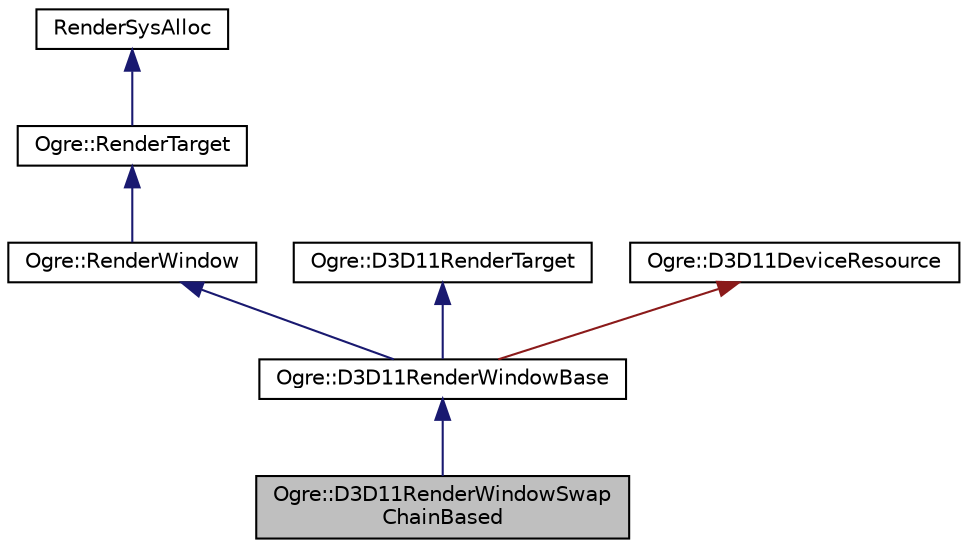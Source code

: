 digraph "Ogre::D3D11RenderWindowSwapChainBased"
{
  bgcolor="transparent";
  edge [fontname="Helvetica",fontsize="10",labelfontname="Helvetica",labelfontsize="10"];
  node [fontname="Helvetica",fontsize="10",shape=record];
  Node0 [label="Ogre::D3D11RenderWindowSwap\lChainBased",height=0.2,width=0.4,color="black", fillcolor="grey75", style="filled", fontcolor="black"];
  Node1 -> Node0 [dir="back",color="midnightblue",fontsize="10",style="solid",fontname="Helvetica"];
  Node1 [label="Ogre::D3D11RenderWindowBase",height=0.2,width=0.4,color="black",URL="$class_ogre_1_1_d3_d11_render_window_base.html"];
  Node2 -> Node1 [dir="back",color="midnightblue",fontsize="10",style="solid",fontname="Helvetica"];
  Node2 [label="Ogre::RenderWindow",height=0.2,width=0.4,color="black",URL="$class_ogre_1_1_render_window.html",tooltip="Manages the target rendering window. "];
  Node3 -> Node2 [dir="back",color="midnightblue",fontsize="10",style="solid",fontname="Helvetica"];
  Node3 [label="Ogre::RenderTarget",height=0.2,width=0.4,color="black",URL="$class_ogre_1_1_render_target.html",tooltip="A &#39;canvas&#39; which can receive the results of a rendering operation. "];
  Node4 -> Node3 [dir="back",color="midnightblue",fontsize="10",style="solid",fontname="Helvetica"];
  Node4 [label="RenderSysAlloc",height=0.2,width=0.4,color="black",URL="$class_ogre_1_1_allocated_object.html"];
  Node5 -> Node1 [dir="back",color="midnightblue",fontsize="10",style="solid",fontname="Helvetica"];
  Node5 [label="Ogre::D3D11RenderTarget",height=0.2,width=0.4,color="black",URL="$class_ogre_1_1_d3_d11_render_target.html"];
  Node6 -> Node1 [dir="back",color="firebrick4",fontsize="10",style="solid",fontname="Helvetica"];
  Node6 [label="Ogre::D3D11DeviceResource",height=0.2,width=0.4,color="black",URL="$class_ogre_1_1_d3_d11_device_resource.html",tooltip="Represents a Direct3D rendering resource. "];
}
